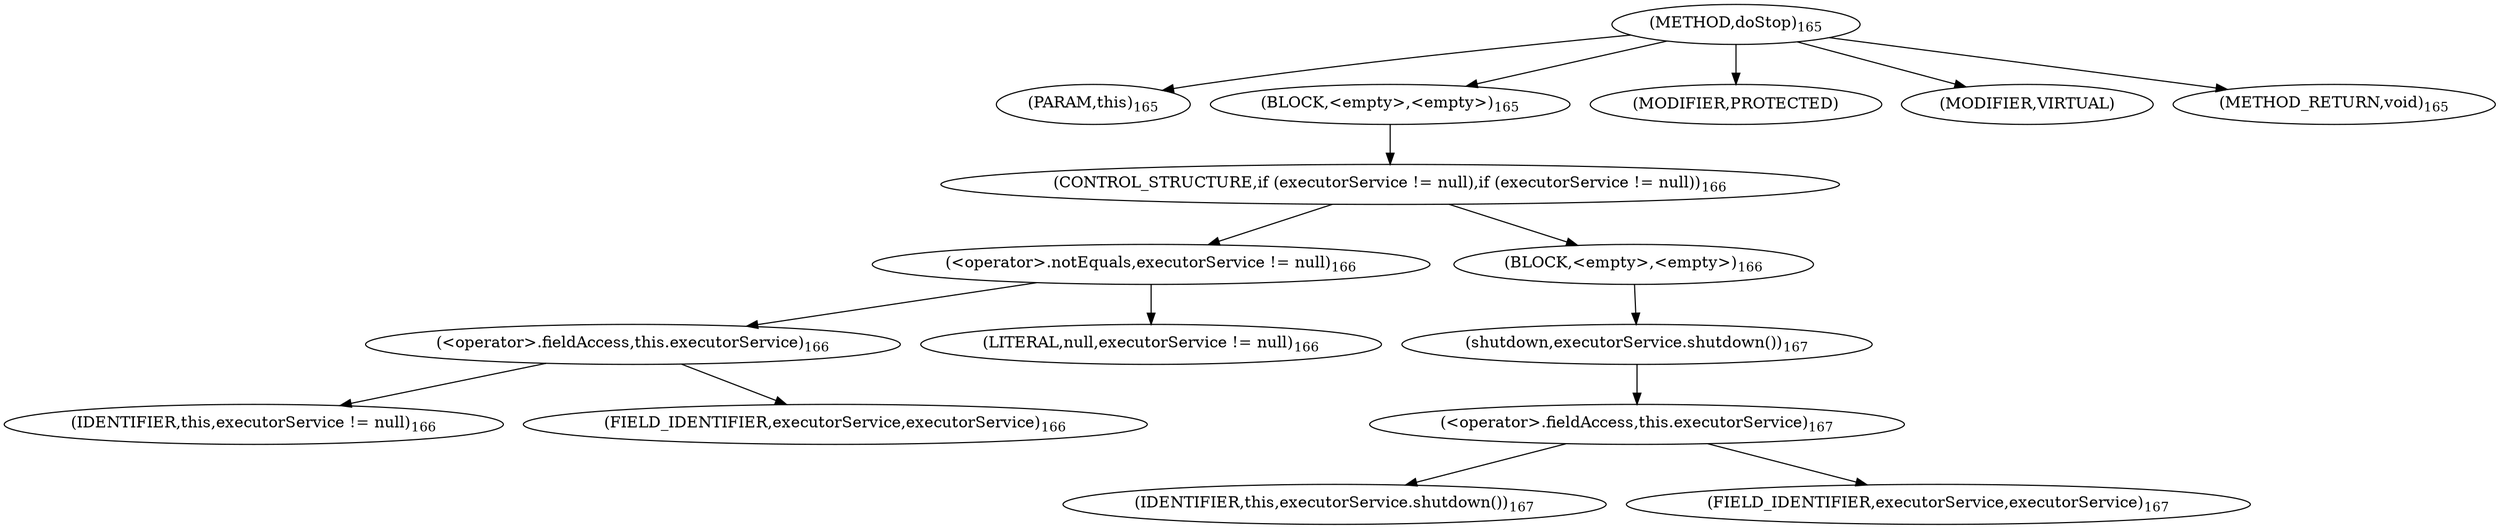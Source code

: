 digraph "doStop" {  
"376" [label = <(METHOD,doStop)<SUB>165</SUB>> ]
"377" [label = <(PARAM,this)<SUB>165</SUB>> ]
"378" [label = <(BLOCK,&lt;empty&gt;,&lt;empty&gt;)<SUB>165</SUB>> ]
"379" [label = <(CONTROL_STRUCTURE,if (executorService != null),if (executorService != null))<SUB>166</SUB>> ]
"380" [label = <(&lt;operator&gt;.notEquals,executorService != null)<SUB>166</SUB>> ]
"381" [label = <(&lt;operator&gt;.fieldAccess,this.executorService)<SUB>166</SUB>> ]
"382" [label = <(IDENTIFIER,this,executorService != null)<SUB>166</SUB>> ]
"383" [label = <(FIELD_IDENTIFIER,executorService,executorService)<SUB>166</SUB>> ]
"384" [label = <(LITERAL,null,executorService != null)<SUB>166</SUB>> ]
"385" [label = <(BLOCK,&lt;empty&gt;,&lt;empty&gt;)<SUB>166</SUB>> ]
"386" [label = <(shutdown,executorService.shutdown())<SUB>167</SUB>> ]
"387" [label = <(&lt;operator&gt;.fieldAccess,this.executorService)<SUB>167</SUB>> ]
"388" [label = <(IDENTIFIER,this,executorService.shutdown())<SUB>167</SUB>> ]
"389" [label = <(FIELD_IDENTIFIER,executorService,executorService)<SUB>167</SUB>> ]
"390" [label = <(MODIFIER,PROTECTED)> ]
"391" [label = <(MODIFIER,VIRTUAL)> ]
"392" [label = <(METHOD_RETURN,void)<SUB>165</SUB>> ]
  "376" -> "377" 
  "376" -> "378" 
  "376" -> "390" 
  "376" -> "391" 
  "376" -> "392" 
  "378" -> "379" 
  "379" -> "380" 
  "379" -> "385" 
  "380" -> "381" 
  "380" -> "384" 
  "381" -> "382" 
  "381" -> "383" 
  "385" -> "386" 
  "386" -> "387" 
  "387" -> "388" 
  "387" -> "389" 
}
